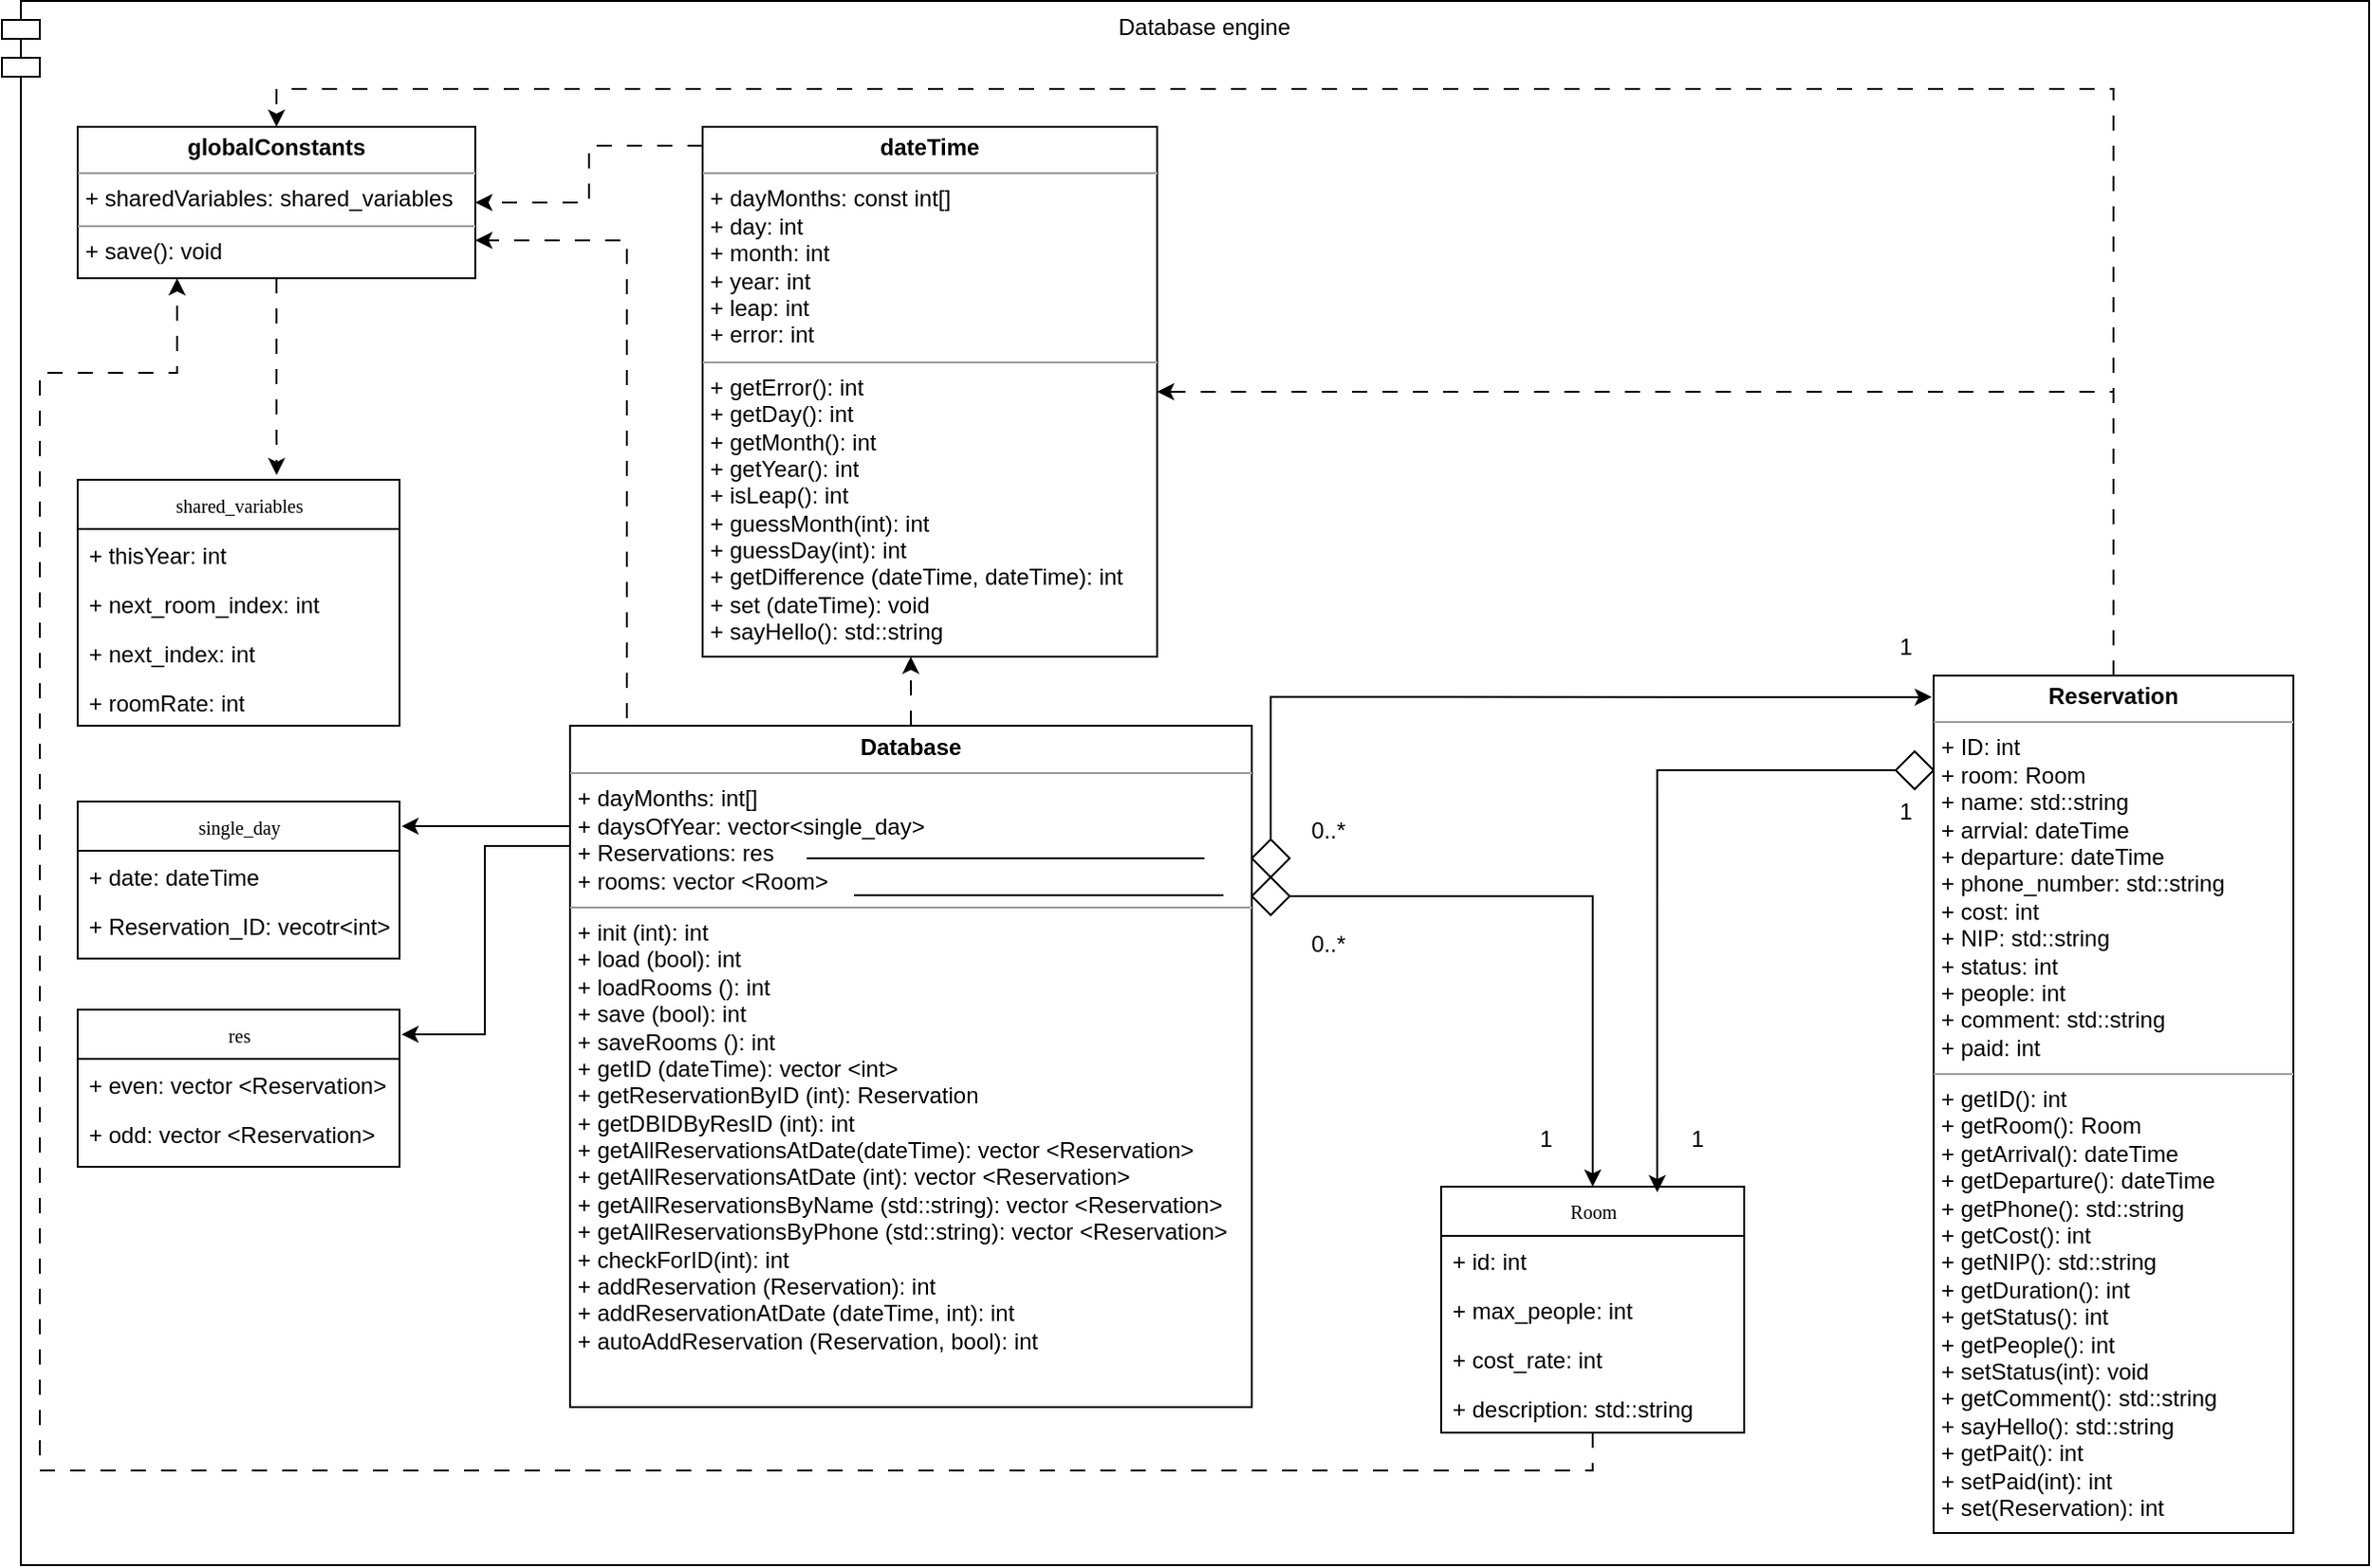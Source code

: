 <mxfile version="20.8.3" type="device"><diagram name="Page-1" id="c4acf3e9-155e-7222-9cf6-157b1a14988f"><mxGraphModel dx="312" dy="601" grid="1" gridSize="10" guides="1" tooltips="1" connect="1" arrows="1" fold="1" page="1" pageScale="1" pageWidth="850" pageHeight="1100" background="none" math="0" shadow="0"><root><mxCell id="0"/><mxCell id="1" parent="0"/><mxCell id="F4aIpS7EO-jHghJ5RYNN-32" value="Database engine" style="shape=module;align=left;spacingLeft=20;align=center;verticalAlign=top;" vertex="1" parent="1"><mxGeometry x="10" y="103.5" width="1250" height="826.5" as="geometry"/></mxCell><mxCell id="17acba5748e5396b-30" value="single_day" style="swimlane;html=1;fontStyle=0;childLayout=stackLayout;horizontal=1;startSize=26;fillColor=none;horizontalStack=0;resizeParent=1;resizeLast=0;collapsible=1;marginBottom=0;swimlaneFillColor=#ffffff;rounded=0;shadow=0;comic=0;labelBackgroundColor=none;strokeWidth=1;fontFamily=Verdana;fontSize=10;align=center;" parent="1" vertex="1"><mxGeometry x="50" y="526.5" width="170" height="83" as="geometry"/></mxCell><mxCell id="17acba5748e5396b-31" value="+ date: dateTime" style="text;html=1;strokeColor=none;fillColor=none;align=left;verticalAlign=top;spacingLeft=4;spacingRight=4;whiteSpace=wrap;overflow=hidden;rotatable=0;points=[[0,0.5],[1,0.5]];portConstraint=eastwest;" parent="17acba5748e5396b-30" vertex="1"><mxGeometry y="26" width="170" height="26" as="geometry"/></mxCell><mxCell id="17acba5748e5396b-32" value="+ Reservation_ID: vecotr&amp;lt;int&amp;gt;" style="text;html=1;strokeColor=none;fillColor=none;align=left;verticalAlign=top;spacingLeft=4;spacingRight=4;whiteSpace=wrap;overflow=hidden;rotatable=0;points=[[0,0.5],[1,0.5]];portConstraint=eastwest;" parent="17acba5748e5396b-30" vertex="1"><mxGeometry y="52" width="170" height="26" as="geometry"/></mxCell><mxCell id="F4aIpS7EO-jHghJ5RYNN-1" style="edgeStyle=orthogonalEdgeStyle;rounded=0;orthogonalLoop=1;jettySize=auto;html=1;exitX=0.011;exitY=0.375;exitDx=0;exitDy=0;entryX=1.006;entryY=0.157;entryDx=0;entryDy=0;entryPerimeter=0;exitPerimeter=0;" edge="1" parent="1" source="5d2195bd80daf111-10" target="17acba5748e5396b-30"><mxGeometry relative="1" as="geometry"><Array as="points"><mxPoint x="314" y="540"/></Array></mxGeometry></mxCell><mxCell id="F4aIpS7EO-jHghJ5RYNN-6" style="edgeStyle=orthogonalEdgeStyle;rounded=0;orthogonalLoop=1;jettySize=auto;html=1;exitX=0;exitY=0.5;exitDx=0;exitDy=0;entryX=1.006;entryY=0.157;entryDx=0;entryDy=0;entryPerimeter=0;" edge="1" parent="1" source="5d2195bd80daf111-10" target="F4aIpS7EO-jHghJ5RYNN-2"><mxGeometry relative="1" as="geometry"><Array as="points"><mxPoint x="310" y="550"/><mxPoint x="265" y="550"/><mxPoint x="265" y="650"/></Array></mxGeometry></mxCell><mxCell id="F4aIpS7EO-jHghJ5RYNN-33" style="edgeStyle=orthogonalEdgeStyle;rounded=0;orthogonalLoop=1;jettySize=auto;html=1;entryX=0.458;entryY=1;entryDx=0;entryDy=0;entryPerimeter=0;dashed=1;dashPattern=8 8;" edge="1" parent="1" source="5d2195bd80daf111-10" target="5d2195bd80daf111-15"><mxGeometry relative="1" as="geometry"/></mxCell><mxCell id="F4aIpS7EO-jHghJ5RYNN-42" style="edgeStyle=orthogonalEdgeStyle;rounded=0;orthogonalLoop=1;jettySize=auto;html=1;exitX=0.25;exitY=0;exitDx=0;exitDy=0;entryX=1;entryY=0.75;entryDx=0;entryDy=0;dashed=1;dashPattern=8 8;" edge="1" parent="1" source="5d2195bd80daf111-10" target="5d2195bd80daf111-11"><mxGeometry relative="1" as="geometry"><Array as="points"><mxPoint x="340" y="487"/><mxPoint x="340" y="230"/></Array></mxGeometry></mxCell><mxCell id="5d2195bd80daf111-10" value="&lt;p style=&quot;margin:0px;margin-top:4px;text-align:center;&quot;&gt;&lt;b&gt;Database&lt;/b&gt;&lt;/p&gt;&lt;hr size=&quot;1&quot;&gt;&lt;p style=&quot;margin:0px;margin-left:4px;&quot;&gt;+ dayMonths: int[]&lt;br&gt;+ daysOfYear: vector&amp;lt;single_day&amp;gt;&lt;/p&gt;&lt;p style=&quot;margin:0px;margin-left:4px;&quot;&gt;+ Reservations: res&lt;/p&gt;&lt;p style=&quot;margin:0px;margin-left:4px;&quot;&gt;+ rooms: vector &amp;lt;Room&amp;gt;&lt;/p&gt;&lt;hr size=&quot;1&quot;&gt;&lt;p style=&quot;margin:0px;margin-left:4px;&quot;&gt;+ init (int): int&lt;/p&gt;&lt;p style=&quot;margin:0px;margin-left:4px;&quot;&gt;+ load (bool): int&lt;/p&gt;&lt;p style=&quot;margin:0px;margin-left:4px;&quot;&gt;+ loadRooms (): int&lt;/p&gt;&lt;p style=&quot;margin:0px;margin-left:4px;&quot;&gt;+ save (bool): int&lt;/p&gt;&lt;p style=&quot;margin:0px;margin-left:4px;&quot;&gt;+ saveRooms (): int&lt;/p&gt;&lt;p style=&quot;margin:0px;margin-left:4px;&quot;&gt;+ getID (dateTime): vector &amp;lt;int&amp;gt;&lt;/p&gt;&lt;p style=&quot;margin:0px;margin-left:4px;&quot;&gt;+ getReservationByID (int): Reservation&lt;/p&gt;&lt;p style=&quot;margin:0px;margin-left:4px;&quot;&gt;+ getDBIDByResID (int): int&lt;/p&gt;&lt;p style=&quot;margin:0px;margin-left:4px;&quot;&gt;+ getAllReservationsAtDate(dateTime): vector &amp;lt;Reservation&amp;gt;&lt;/p&gt;&lt;p style=&quot;margin:0px;margin-left:4px;&quot;&gt;+ getAllReservationsAtDate (int): vector &amp;lt;Reservation&amp;gt;&lt;/p&gt;&lt;p style=&quot;margin:0px;margin-left:4px;&quot;&gt;+ getAllReservationsByName (std::string): vector &amp;lt;Reservation&amp;gt;&lt;/p&gt;&lt;p style=&quot;margin:0px;margin-left:4px;&quot;&gt;+ getAllReservationsByPhone (std::string): vector &amp;lt;Reservation&amp;gt;&lt;/p&gt;&lt;p style=&quot;margin:0px;margin-left:4px;&quot;&gt;+ checkForID(int): int&lt;/p&gt;&lt;p style=&quot;margin:0px;margin-left:4px;&quot;&gt;+ addReservation (Reservation): int&lt;/p&gt;&lt;p style=&quot;margin:0px;margin-left:4px;&quot;&gt;+ addReservationAtDate (dateTime, int): int&lt;/p&gt;&lt;p style=&quot;margin:0px;margin-left:4px;&quot;&gt;+ autoAddReservation (Reservation, bool): int&lt;br&gt;&lt;/p&gt;&lt;p style=&quot;margin:0px;margin-left:4px;&quot;&gt;&lt;br&gt;&lt;/p&gt;" style="verticalAlign=top;align=left;overflow=fill;fontSize=12;fontFamily=Helvetica;html=1;rounded=0;shadow=0;comic=0;labelBackgroundColor=none;strokeWidth=1" parent="1" vertex="1"><mxGeometry x="310" y="486.5" width="360" height="360" as="geometry"/></mxCell><mxCell id="F4aIpS7EO-jHghJ5RYNN-40" style="edgeStyle=orthogonalEdgeStyle;rounded=0;orthogonalLoop=1;jettySize=auto;html=1;entryX=0.618;entryY=-0.019;entryDx=0;entryDy=0;entryPerimeter=0;dashed=1;dashPattern=8 8;" edge="1" parent="1" source="5d2195bd80daf111-11" target="F4aIpS7EO-jHghJ5RYNN-35"><mxGeometry relative="1" as="geometry"/></mxCell><mxCell id="5d2195bd80daf111-11" value="&lt;p style=&quot;margin:0px;margin-top:4px;text-align:center;&quot;&gt;&lt;b&gt;globalConstants&lt;/b&gt;&lt;/p&gt;&lt;hr size=&quot;1&quot;&gt;&lt;p style=&quot;margin:0px;margin-left:4px;&quot;&gt;+ sharedVariables: shared_variables&lt;br&gt;&lt;/p&gt;&lt;hr size=&quot;1&quot;&gt;&lt;p style=&quot;margin:0px;margin-left:4px;&quot;&gt;+ save(): void&lt;br&gt;&lt;/p&gt;" style="verticalAlign=top;align=left;overflow=fill;fontSize=12;fontFamily=Helvetica;html=1;rounded=0;shadow=0;comic=0;labelBackgroundColor=none;strokeWidth=1" parent="1" vertex="1"><mxGeometry x="50" y="170" width="210" height="80" as="geometry"/></mxCell><mxCell id="F4aIpS7EO-jHghJ5RYNN-41" style="edgeStyle=orthogonalEdgeStyle;rounded=0;orthogonalLoop=1;jettySize=auto;html=1;entryX=1;entryY=0.5;entryDx=0;entryDy=0;dashed=1;dashPattern=8 8;" edge="1" parent="1" source="5d2195bd80daf111-15" target="5d2195bd80daf111-11"><mxGeometry relative="1" as="geometry"><Array as="points"><mxPoint x="320" y="180"/><mxPoint x="320" y="210"/></Array></mxGeometry></mxCell><mxCell id="5d2195bd80daf111-15" value="&lt;p style=&quot;margin:0px;margin-top:4px;text-align:center;&quot;&gt;&lt;b&gt;dateTime&lt;/b&gt;&lt;br&gt;&lt;/p&gt;&lt;hr size=&quot;1&quot;&gt;&lt;p style=&quot;margin:0px;margin-left:4px;&quot;&gt;+ dayMonths: const int[]&lt;br&gt;+ day: int&lt;/p&gt;&lt;p style=&quot;margin:0px;margin-left:4px;&quot;&gt;+ month: int&lt;/p&gt;&lt;p style=&quot;margin:0px;margin-left:4px;&quot;&gt;+ year: int&lt;/p&gt;&lt;p style=&quot;margin:0px;margin-left:4px;&quot;&gt;+ leap: int&lt;/p&gt;&lt;p style=&quot;margin:0px;margin-left:4px;&quot;&gt;+ error: int&lt;/p&gt;&lt;hr size=&quot;1&quot;&gt;&lt;p style=&quot;margin:0px;margin-left:4px;&quot;&gt;+ getError(): int&lt;br&gt;+ getDay(): int&lt;/p&gt;&lt;p style=&quot;margin:0px;margin-left:4px;&quot;&gt;+ getMonth(): int&lt;/p&gt;&lt;p style=&quot;margin:0px;margin-left:4px;&quot;&gt;+ getYear(): int&lt;/p&gt;&lt;p style=&quot;margin:0px;margin-left:4px;&quot;&gt;+ isLeap(): int&lt;/p&gt;&lt;p style=&quot;margin:0px;margin-left:4px;&quot;&gt;+ guessMonth(int): int&lt;/p&gt;&lt;p style=&quot;margin:0px;margin-left:4px;&quot;&gt;+ guessDay(int): int&lt;/p&gt;&lt;p style=&quot;margin:0px;margin-left:4px;&quot;&gt;+ getDifference (dateTime, dateTime): int&lt;/p&gt;&lt;p style=&quot;margin:0px;margin-left:4px;&quot;&gt;+ set (dateTime): void&lt;/p&gt;&lt;p style=&quot;margin:0px;margin-left:4px;&quot;&gt;+ sayHello(): std::string&lt;br&gt;&lt;/p&gt;" style="verticalAlign=top;align=left;overflow=fill;fontSize=12;fontFamily=Helvetica;html=1;rounded=0;shadow=0;comic=0;labelBackgroundColor=none;strokeWidth=1" parent="1" vertex="1"><mxGeometry x="380" y="170" width="240" height="280" as="geometry"/></mxCell><mxCell id="F4aIpS7EO-jHghJ5RYNN-34" style="edgeStyle=orthogonalEdgeStyle;rounded=0;orthogonalLoop=1;jettySize=auto;html=1;entryX=1;entryY=0.5;entryDx=0;entryDy=0;dashed=1;dashPattern=8 8;" edge="1" parent="1" source="5d2195bd80daf111-18" target="5d2195bd80daf111-15"><mxGeometry relative="1" as="geometry"><Array as="points"><mxPoint x="1125" y="310"/></Array></mxGeometry></mxCell><mxCell id="F4aIpS7EO-jHghJ5RYNN-43" style="edgeStyle=orthogonalEdgeStyle;rounded=0;orthogonalLoop=1;jettySize=auto;html=1;entryX=0.5;entryY=0;entryDx=0;entryDy=0;dashed=1;dashPattern=8 8;" edge="1" parent="1" source="5d2195bd80daf111-18" target="5d2195bd80daf111-11"><mxGeometry relative="1" as="geometry"><Array as="points"><mxPoint x="1125" y="150"/><mxPoint x="155" y="150"/></Array></mxGeometry></mxCell><mxCell id="5d2195bd80daf111-18" value="&lt;p style=&quot;margin:0px;margin-top:4px;text-align:center;&quot;&gt;&lt;b&gt;Reservation&lt;/b&gt;&lt;/p&gt;&lt;hr size=&quot;1&quot;&gt;&lt;p style=&quot;margin:0px;margin-left:4px;&quot;&gt;+ ID: int&lt;br&gt;+ room: Room&lt;/p&gt;&lt;p style=&quot;margin:0px;margin-left:4px;&quot;&gt;+ name: std::string&lt;/p&gt;&lt;p style=&quot;margin:0px;margin-left:4px;&quot;&gt;+ arrvial: dateTime&lt;/p&gt;&lt;p style=&quot;margin:0px;margin-left:4px;&quot;&gt;+ departure: dateTime&lt;/p&gt;&lt;p style=&quot;margin:0px;margin-left:4px;&quot;&gt;+ phone_number: std::string&lt;/p&gt;&lt;p style=&quot;margin:0px;margin-left:4px;&quot;&gt;+ cost: int&lt;/p&gt;&lt;p style=&quot;margin:0px;margin-left:4px;&quot;&gt;+ NIP: std::string&lt;/p&gt;&lt;p style=&quot;margin:0px;margin-left:4px;&quot;&gt;+ status: int&lt;/p&gt;&lt;p style=&quot;margin:0px;margin-left:4px;&quot;&gt;+ people: int&lt;/p&gt;&lt;p style=&quot;margin:0px;margin-left:4px;&quot;&gt;+ comment: std::string&lt;/p&gt;&lt;p style=&quot;margin:0px;margin-left:4px;&quot;&gt;+ paid: int&lt;/p&gt;&lt;hr size=&quot;1&quot;&gt;&lt;p style=&quot;margin:0px;margin-left:4px;&quot;&gt;+ getID(): int&lt;br&gt;+ getRoom(): Room&lt;/p&gt;&lt;p style=&quot;margin:0px;margin-left:4px;&quot;&gt;+ getArrival(): dateTime&lt;/p&gt;&lt;p style=&quot;margin:0px;margin-left:4px;&quot;&gt;+ getDeparture(): dateTime&lt;/p&gt;&lt;p style=&quot;margin:0px;margin-left:4px;&quot;&gt;+ getPhone(): std::string&lt;/p&gt;&lt;p style=&quot;margin:0px;margin-left:4px;&quot;&gt;+ getCost(): int&lt;/p&gt;&lt;p style=&quot;margin:0px;margin-left:4px;&quot;&gt;+ getNIP(): std::string&lt;/p&gt;&lt;p style=&quot;margin:0px;margin-left:4px;&quot;&gt;+ getDuration(): int&lt;/p&gt;&lt;p style=&quot;margin:0px;margin-left:4px;&quot;&gt;+ getStatus(): int&lt;/p&gt;&lt;p style=&quot;margin:0px;margin-left:4px;&quot;&gt;+ getPeople(): int&lt;/p&gt;&lt;p style=&quot;margin:0px;margin-left:4px;&quot;&gt;+ setStatus(int): void&lt;/p&gt;&lt;p style=&quot;margin:0px;margin-left:4px;&quot;&gt;+ getComment(): std::string&lt;/p&gt;&lt;p style=&quot;margin:0px;margin-left:4px;&quot;&gt;+ sayHello(): std::string&lt;/p&gt;&lt;p style=&quot;margin:0px;margin-left:4px;&quot;&gt;+ getPait(): int&lt;/p&gt;&lt;p style=&quot;margin:0px;margin-left:4px;&quot;&gt;+ setPaid(int): int&lt;/p&gt;&lt;p style=&quot;margin:0px;margin-left:4px;&quot;&gt;+ set(Reservation): int&lt;/p&gt;" style="verticalAlign=top;align=left;overflow=fill;fontSize=12;fontFamily=Helvetica;html=1;rounded=0;shadow=0;comic=0;labelBackgroundColor=none;strokeWidth=1" parent="1" vertex="1"><mxGeometry x="1030" y="460" width="190" height="453" as="geometry"/></mxCell><mxCell id="F4aIpS7EO-jHghJ5RYNN-2" value="res" style="swimlane;html=1;fontStyle=0;childLayout=stackLayout;horizontal=1;startSize=26;fillColor=none;horizontalStack=0;resizeParent=1;resizeLast=0;collapsible=1;marginBottom=0;swimlaneFillColor=#ffffff;rounded=0;shadow=0;comic=0;labelBackgroundColor=none;strokeWidth=1;fontFamily=Verdana;fontSize=10;align=center;" vertex="1" parent="1"><mxGeometry x="50" y="636.5" width="170" height="83" as="geometry"/></mxCell><mxCell id="F4aIpS7EO-jHghJ5RYNN-3" value="+ even: vector &amp;lt;Reservation&amp;gt;" style="text;html=1;strokeColor=none;fillColor=none;align=left;verticalAlign=top;spacingLeft=4;spacingRight=4;whiteSpace=wrap;overflow=hidden;rotatable=0;points=[[0,0.5],[1,0.5]];portConstraint=eastwest;" vertex="1" parent="F4aIpS7EO-jHghJ5RYNN-2"><mxGeometry y="26" width="170" height="26" as="geometry"/></mxCell><mxCell id="F4aIpS7EO-jHghJ5RYNN-4" value="+ odd: vector &amp;lt;Reservation&amp;gt;" style="text;html=1;strokeColor=none;fillColor=none;align=left;verticalAlign=top;spacingLeft=4;spacingRight=4;whiteSpace=wrap;overflow=hidden;rotatable=0;points=[[0,0.5],[1,0.5]];portConstraint=eastwest;" vertex="1" parent="F4aIpS7EO-jHghJ5RYNN-2"><mxGeometry y="52" width="170" height="26" as="geometry"/></mxCell><mxCell id="F4aIpS7EO-jHghJ5RYNN-10" style="edgeStyle=orthogonalEdgeStyle;rounded=0;orthogonalLoop=1;jettySize=auto;html=1;entryX=-0.005;entryY=0.025;entryDx=0;entryDy=0;entryPerimeter=0;" edge="1" parent="1" source="F4aIpS7EO-jHghJ5RYNN-8" target="5d2195bd80daf111-18"><mxGeometry relative="1" as="geometry"><Array as="points"><mxPoint x="680" y="471"/></Array></mxGeometry></mxCell><mxCell id="F4aIpS7EO-jHghJ5RYNN-8" value="" style="rhombus;whiteSpace=wrap;html=1;" vertex="1" parent="1"><mxGeometry x="670" y="546.5" width="20" height="20" as="geometry"/></mxCell><mxCell id="F4aIpS7EO-jHghJ5RYNN-11" value="1" style="text;html=1;align=center;verticalAlign=middle;resizable=0;points=[];autosize=1;strokeColor=none;fillColor=none;" vertex="1" parent="1"><mxGeometry x="1000" y="516.5" width="30" height="30" as="geometry"/></mxCell><mxCell id="F4aIpS7EO-jHghJ5RYNN-12" value="0..*" style="text;html=1;align=center;verticalAlign=middle;resizable=0;points=[];autosize=1;strokeColor=none;fillColor=none;" vertex="1" parent="1"><mxGeometry x="690" y="526.5" width="40" height="30" as="geometry"/></mxCell><mxCell id="F4aIpS7EO-jHghJ5RYNN-17" value="" style="endArrow=none;html=1;rounded=0;" edge="1" parent="1"><mxGeometry width="50" height="50" relative="1" as="geometry"><mxPoint x="435" y="556.5" as="sourcePoint"/><mxPoint x="645" y="556.5" as="targetPoint"/></mxGeometry></mxCell><mxCell id="F4aIpS7EO-jHghJ5RYNN-44" style="edgeStyle=orthogonalEdgeStyle;rounded=0;orthogonalLoop=1;jettySize=auto;html=1;entryX=0.25;entryY=1;entryDx=0;entryDy=0;dashed=1;dashPattern=8 8;" edge="1" parent="1" source="F4aIpS7EO-jHghJ5RYNN-18" target="5d2195bd80daf111-11"><mxGeometry relative="1" as="geometry"><Array as="points"><mxPoint x="850" y="880"/><mxPoint x="30" y="880"/><mxPoint x="30" y="300"/><mxPoint x="103" y="300"/></Array></mxGeometry></mxCell><mxCell id="F4aIpS7EO-jHghJ5RYNN-18" value="Room" style="swimlane;html=1;fontStyle=0;childLayout=stackLayout;horizontal=1;startSize=26;fillColor=none;horizontalStack=0;resizeParent=1;resizeLast=0;collapsible=1;marginBottom=0;swimlaneFillColor=#ffffff;rounded=0;shadow=0;comic=0;labelBackgroundColor=none;strokeWidth=1;fontFamily=Verdana;fontSize=10;align=center;" vertex="1" parent="1"><mxGeometry x="770" y="730" width="160" height="130" as="geometry"/></mxCell><mxCell id="F4aIpS7EO-jHghJ5RYNN-19" value="+ id: int" style="text;html=1;strokeColor=none;fillColor=none;align=left;verticalAlign=top;spacingLeft=4;spacingRight=4;whiteSpace=wrap;overflow=hidden;rotatable=0;points=[[0,0.5],[1,0.5]];portConstraint=eastwest;" vertex="1" parent="F4aIpS7EO-jHghJ5RYNN-18"><mxGeometry y="26" width="160" height="26" as="geometry"/></mxCell><mxCell id="F4aIpS7EO-jHghJ5RYNN-20" value="&lt;div&gt;+ max_people: int&lt;/div&gt;&lt;div&gt;&lt;br&gt;&lt;/div&gt;" style="text;html=1;strokeColor=none;fillColor=none;align=left;verticalAlign=top;spacingLeft=4;spacingRight=4;whiteSpace=wrap;overflow=hidden;rotatable=0;points=[[0,0.5],[1,0.5]];portConstraint=eastwest;" vertex="1" parent="F4aIpS7EO-jHghJ5RYNN-18"><mxGeometry y="52" width="160" height="26" as="geometry"/></mxCell><mxCell id="F4aIpS7EO-jHghJ5RYNN-21" value="&lt;div&gt;+ cost_rate: int&lt;/div&gt;&lt;div&gt;&lt;br&gt;&lt;/div&gt;" style="text;html=1;strokeColor=none;fillColor=none;align=left;verticalAlign=top;spacingLeft=4;spacingRight=4;whiteSpace=wrap;overflow=hidden;rotatable=0;points=[[0,0.5],[1,0.5]];portConstraint=eastwest;" vertex="1" parent="F4aIpS7EO-jHghJ5RYNN-18"><mxGeometry y="78" width="160" height="26" as="geometry"/></mxCell><mxCell id="F4aIpS7EO-jHghJ5RYNN-22" value="+ description: std::string" style="text;html=1;strokeColor=none;fillColor=none;align=left;verticalAlign=top;spacingLeft=4;spacingRight=4;whiteSpace=wrap;overflow=hidden;rotatable=0;points=[[0,0.5],[1,0.5]];portConstraint=eastwest;" vertex="1" parent="F4aIpS7EO-jHghJ5RYNN-18"><mxGeometry y="104" width="160" height="26" as="geometry"/></mxCell><mxCell id="F4aIpS7EO-jHghJ5RYNN-23" value="" style="endArrow=none;html=1;rounded=0;" edge="1" parent="1"><mxGeometry width="50" height="50" relative="1" as="geometry"><mxPoint x="460" y="576" as="sourcePoint"/><mxPoint x="655" y="576" as="targetPoint"/></mxGeometry></mxCell><mxCell id="F4aIpS7EO-jHghJ5RYNN-26" style="edgeStyle=orthogonalEdgeStyle;rounded=0;orthogonalLoop=1;jettySize=auto;html=1;entryX=0.5;entryY=0;entryDx=0;entryDy=0;" edge="1" parent="1" source="F4aIpS7EO-jHghJ5RYNN-24" target="F4aIpS7EO-jHghJ5RYNN-18"><mxGeometry relative="1" as="geometry"/></mxCell><mxCell id="F4aIpS7EO-jHghJ5RYNN-24" value="" style="rhombus;whiteSpace=wrap;html=1;" vertex="1" parent="1"><mxGeometry x="670" y="566.5" width="20" height="20" as="geometry"/></mxCell><mxCell id="F4aIpS7EO-jHghJ5RYNN-27" value="1" style="text;html=1;align=center;verticalAlign=middle;resizable=0;points=[];autosize=1;strokeColor=none;fillColor=none;" vertex="1" parent="1"><mxGeometry x="810" y="689.5" width="30" height="30" as="geometry"/></mxCell><mxCell id="F4aIpS7EO-jHghJ5RYNN-28" value="0..*" style="text;html=1;align=center;verticalAlign=middle;resizable=0;points=[];autosize=1;strokeColor=none;fillColor=none;" vertex="1" parent="1"><mxGeometry x="690" y="586.5" width="40" height="30" as="geometry"/></mxCell><mxCell id="F4aIpS7EO-jHghJ5RYNN-30" value="1" style="text;html=1;align=center;verticalAlign=middle;resizable=0;points=[];autosize=1;strokeColor=none;fillColor=none;" vertex="1" parent="1"><mxGeometry x="890" y="689.5" width="30" height="30" as="geometry"/></mxCell><mxCell id="F4aIpS7EO-jHghJ5RYNN-31" value="1" style="text;html=1;align=center;verticalAlign=middle;resizable=0;points=[];autosize=1;strokeColor=none;fillColor=none;" vertex="1" parent="1"><mxGeometry x="1000" y="430" width="30" height="30" as="geometry"/></mxCell><mxCell id="F4aIpS7EO-jHghJ5RYNN-35" value="shared_variables" style="swimlane;html=1;fontStyle=0;childLayout=stackLayout;horizontal=1;startSize=26;fillColor=none;horizontalStack=0;resizeParent=1;resizeLast=0;collapsible=1;marginBottom=0;swimlaneFillColor=#ffffff;rounded=0;shadow=0;comic=0;labelBackgroundColor=none;strokeWidth=1;fontFamily=Verdana;fontSize=10;align=center;" vertex="1" parent="1"><mxGeometry x="50" y="356.5" width="170" height="130" as="geometry"/></mxCell><mxCell id="F4aIpS7EO-jHghJ5RYNN-38" value="+ thisYear: int" style="text;html=1;strokeColor=none;fillColor=none;align=left;verticalAlign=top;spacingLeft=4;spacingRight=4;whiteSpace=wrap;overflow=hidden;rotatable=0;points=[[0,0.5],[1,0.5]];portConstraint=eastwest;" vertex="1" parent="F4aIpS7EO-jHghJ5RYNN-35"><mxGeometry y="26" width="170" height="26" as="geometry"/></mxCell><mxCell id="F4aIpS7EO-jHghJ5RYNN-36" value="+ next_room_index: int" style="text;html=1;strokeColor=none;fillColor=none;align=left;verticalAlign=top;spacingLeft=4;spacingRight=4;whiteSpace=wrap;overflow=hidden;rotatable=0;points=[[0,0.5],[1,0.5]];portConstraint=eastwest;" vertex="1" parent="F4aIpS7EO-jHghJ5RYNN-35"><mxGeometry y="52" width="170" height="26" as="geometry"/></mxCell><mxCell id="F4aIpS7EO-jHghJ5RYNN-39" value="&lt;div&gt;+ next_index: int&lt;/div&gt;" style="text;html=1;strokeColor=none;fillColor=none;align=left;verticalAlign=top;spacingLeft=4;spacingRight=4;whiteSpace=wrap;overflow=hidden;rotatable=0;points=[[0,0.5],[1,0.5]];portConstraint=eastwest;" vertex="1" parent="F4aIpS7EO-jHghJ5RYNN-35"><mxGeometry y="78" width="170" height="26" as="geometry"/></mxCell><mxCell id="F4aIpS7EO-jHghJ5RYNN-37" value="&lt;div&gt;+ roomRate: int&lt;/div&gt;" style="text;html=1;strokeColor=none;fillColor=none;align=left;verticalAlign=top;spacingLeft=4;spacingRight=4;whiteSpace=wrap;overflow=hidden;rotatable=0;points=[[0,0.5],[1,0.5]];portConstraint=eastwest;" vertex="1" parent="F4aIpS7EO-jHghJ5RYNN-35"><mxGeometry y="104" width="170" height="26" as="geometry"/></mxCell><mxCell id="F4aIpS7EO-jHghJ5RYNN-46" style="edgeStyle=orthogonalEdgeStyle;rounded=0;orthogonalLoop=1;jettySize=auto;html=1;entryX=0.713;entryY=0.023;entryDx=0;entryDy=0;entryPerimeter=0;" edge="1" parent="1" source="F4aIpS7EO-jHghJ5RYNN-45" target="F4aIpS7EO-jHghJ5RYNN-18"><mxGeometry relative="1" as="geometry"/></mxCell><mxCell id="F4aIpS7EO-jHghJ5RYNN-45" value="" style="rhombus;whiteSpace=wrap;html=1;" vertex="1" parent="1"><mxGeometry x="1010" y="500" width="20" height="20" as="geometry"/></mxCell></root></mxGraphModel></diagram></mxfile>